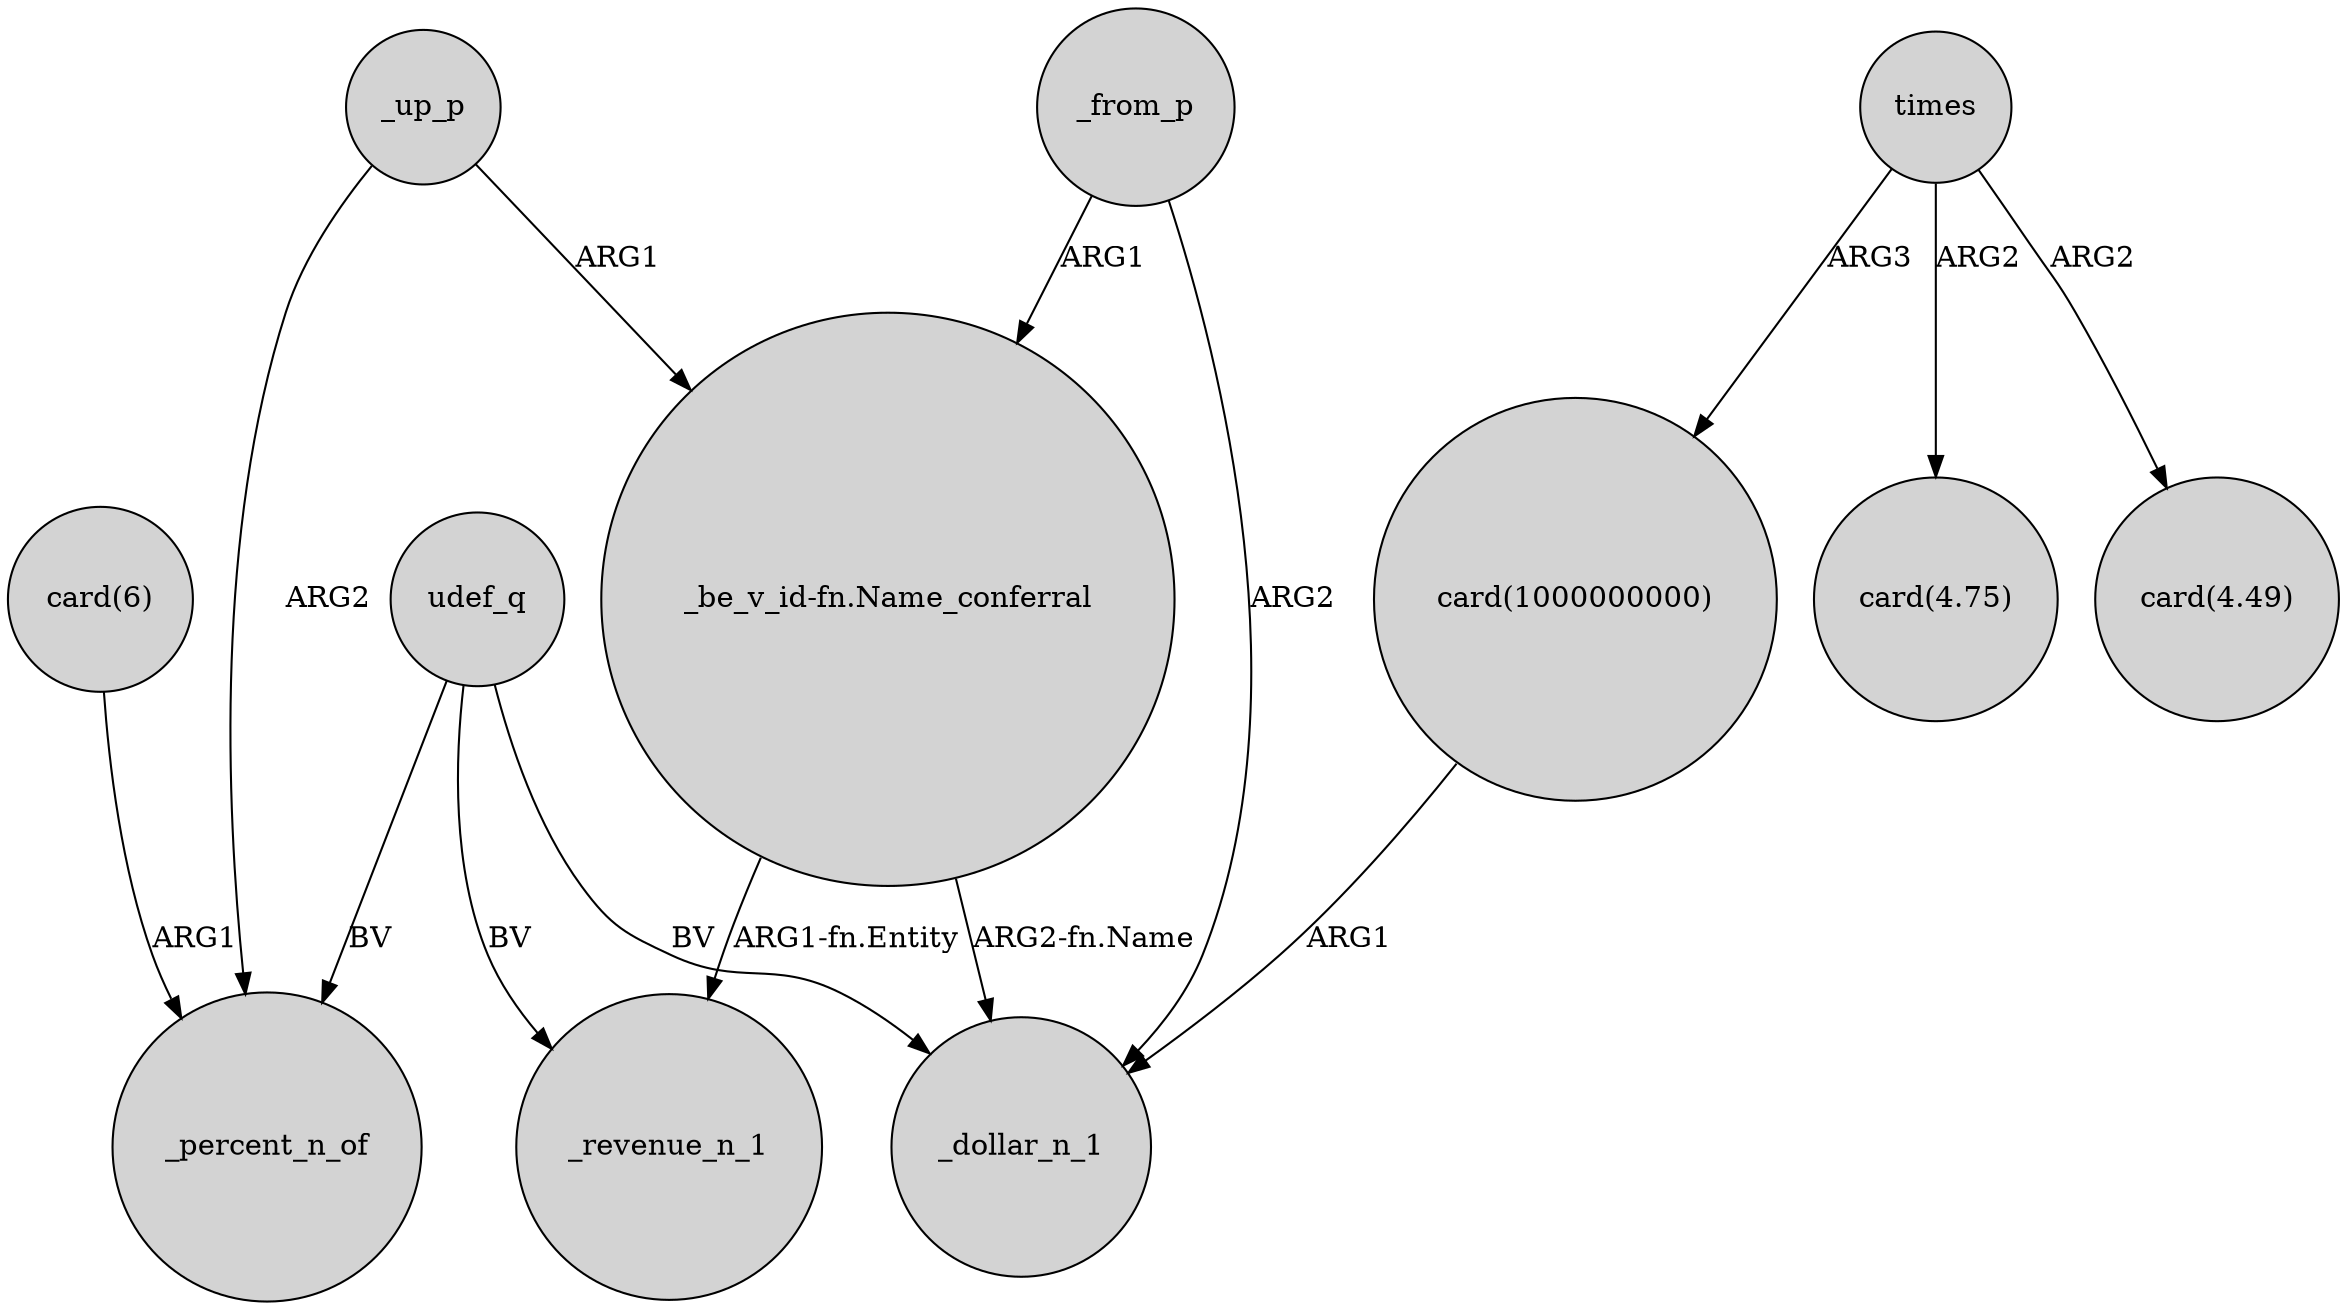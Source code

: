 digraph {
	node [shape=circle style=filled]
	_up_p -> _percent_n_of [label=ARG2]
	_from_p -> "_be_v_id-fn.Name_conferral" [label=ARG1]
	"card(1000000000)" -> _dollar_n_1 [label=ARG1]
	udef_q -> _percent_n_of [label=BV]
	"_be_v_id-fn.Name_conferral" -> _revenue_n_1 [label="ARG1-fn.Entity"]
	times -> "card(4.75)" [label=ARG2]
	_up_p -> "_be_v_id-fn.Name_conferral" [label=ARG1]
	times -> "card(1000000000)" [label=ARG3]
	udef_q -> _dollar_n_1 [label=BV]
	times -> "card(4.49)" [label=ARG2]
	udef_q -> _revenue_n_1 [label=BV]
	"_be_v_id-fn.Name_conferral" -> _dollar_n_1 [label="ARG2-fn.Name"]
	_from_p -> _dollar_n_1 [label=ARG2]
	"card(6)" -> _percent_n_of [label=ARG1]
}
